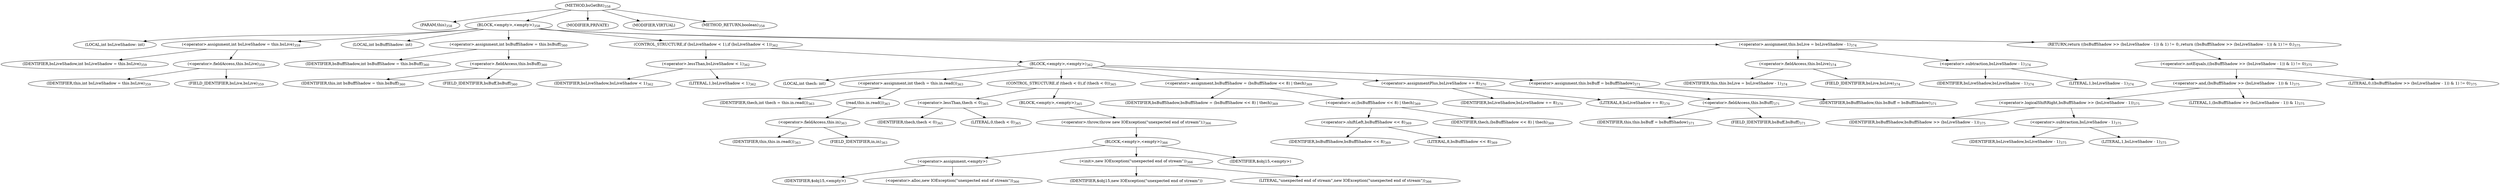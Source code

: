 digraph "bsGetBit" {  
"1136" [label = <(METHOD,bsGetBit)<SUB>358</SUB>> ]
"82" [label = <(PARAM,this)<SUB>358</SUB>> ]
"1137" [label = <(BLOCK,&lt;empty&gt;,&lt;empty&gt;)<SUB>358</SUB>> ]
"1138" [label = <(LOCAL,int bsLiveShadow: int)> ]
"1139" [label = <(&lt;operator&gt;.assignment,int bsLiveShadow = this.bsLive)<SUB>359</SUB>> ]
"1140" [label = <(IDENTIFIER,bsLiveShadow,int bsLiveShadow = this.bsLive)<SUB>359</SUB>> ]
"1141" [label = <(&lt;operator&gt;.fieldAccess,this.bsLive)<SUB>359</SUB>> ]
"81" [label = <(IDENTIFIER,this,int bsLiveShadow = this.bsLive)<SUB>359</SUB>> ]
"1142" [label = <(FIELD_IDENTIFIER,bsLive,bsLive)<SUB>359</SUB>> ]
"1143" [label = <(LOCAL,int bsBuffShadow: int)> ]
"1144" [label = <(&lt;operator&gt;.assignment,int bsBuffShadow = this.bsBuff)<SUB>360</SUB>> ]
"1145" [label = <(IDENTIFIER,bsBuffShadow,int bsBuffShadow = this.bsBuff)<SUB>360</SUB>> ]
"1146" [label = <(&lt;operator&gt;.fieldAccess,this.bsBuff)<SUB>360</SUB>> ]
"83" [label = <(IDENTIFIER,this,int bsBuffShadow = this.bsBuff)<SUB>360</SUB>> ]
"1147" [label = <(FIELD_IDENTIFIER,bsBuff,bsBuff)<SUB>360</SUB>> ]
"1148" [label = <(CONTROL_STRUCTURE,if (bsLiveShadow &lt; 1),if (bsLiveShadow &lt; 1))<SUB>362</SUB>> ]
"1149" [label = <(&lt;operator&gt;.lessThan,bsLiveShadow &lt; 1)<SUB>362</SUB>> ]
"1150" [label = <(IDENTIFIER,bsLiveShadow,bsLiveShadow &lt; 1)<SUB>362</SUB>> ]
"1151" [label = <(LITERAL,1,bsLiveShadow &lt; 1)<SUB>362</SUB>> ]
"1152" [label = <(BLOCK,&lt;empty&gt;,&lt;empty&gt;)<SUB>362</SUB>> ]
"1153" [label = <(LOCAL,int thech: int)> ]
"1154" [label = <(&lt;operator&gt;.assignment,int thech = this.in.read())<SUB>363</SUB>> ]
"1155" [label = <(IDENTIFIER,thech,int thech = this.in.read())<SUB>363</SUB>> ]
"1156" [label = <(read,this.in.read())<SUB>363</SUB>> ]
"1157" [label = <(&lt;operator&gt;.fieldAccess,this.in)<SUB>363</SUB>> ]
"84" [label = <(IDENTIFIER,this,this.in.read())<SUB>363</SUB>> ]
"1158" [label = <(FIELD_IDENTIFIER,in,in)<SUB>363</SUB>> ]
"1159" [label = <(CONTROL_STRUCTURE,if (thech &lt; 0),if (thech &lt; 0))<SUB>365</SUB>> ]
"1160" [label = <(&lt;operator&gt;.lessThan,thech &lt; 0)<SUB>365</SUB>> ]
"1161" [label = <(IDENTIFIER,thech,thech &lt; 0)<SUB>365</SUB>> ]
"1162" [label = <(LITERAL,0,thech &lt; 0)<SUB>365</SUB>> ]
"1163" [label = <(BLOCK,&lt;empty&gt;,&lt;empty&gt;)<SUB>365</SUB>> ]
"1164" [label = <(&lt;operator&gt;.throw,throw new IOException(&quot;unexpected end of stream&quot;);)<SUB>366</SUB>> ]
"1165" [label = <(BLOCK,&lt;empty&gt;,&lt;empty&gt;)<SUB>366</SUB>> ]
"1166" [label = <(&lt;operator&gt;.assignment,&lt;empty&gt;)> ]
"1167" [label = <(IDENTIFIER,$obj15,&lt;empty&gt;)> ]
"1168" [label = <(&lt;operator&gt;.alloc,new IOException(&quot;unexpected end of stream&quot;))<SUB>366</SUB>> ]
"1169" [label = <(&lt;init&gt;,new IOException(&quot;unexpected end of stream&quot;))<SUB>366</SUB>> ]
"1170" [label = <(IDENTIFIER,$obj15,new IOException(&quot;unexpected end of stream&quot;))> ]
"1171" [label = <(LITERAL,&quot;unexpected end of stream&quot;,new IOException(&quot;unexpected end of stream&quot;))<SUB>366</SUB>> ]
"1172" [label = <(IDENTIFIER,$obj15,&lt;empty&gt;)> ]
"1173" [label = <(&lt;operator&gt;.assignment,bsBuffShadow = (bsBuffShadow &lt;&lt; 8) | thech)<SUB>369</SUB>> ]
"1174" [label = <(IDENTIFIER,bsBuffShadow,bsBuffShadow = (bsBuffShadow &lt;&lt; 8) | thech)<SUB>369</SUB>> ]
"1175" [label = <(&lt;operator&gt;.or,(bsBuffShadow &lt;&lt; 8) | thech)<SUB>369</SUB>> ]
"1176" [label = <(&lt;operator&gt;.shiftLeft,bsBuffShadow &lt;&lt; 8)<SUB>369</SUB>> ]
"1177" [label = <(IDENTIFIER,bsBuffShadow,bsBuffShadow &lt;&lt; 8)<SUB>369</SUB>> ]
"1178" [label = <(LITERAL,8,bsBuffShadow &lt;&lt; 8)<SUB>369</SUB>> ]
"1179" [label = <(IDENTIFIER,thech,(bsBuffShadow &lt;&lt; 8) | thech)<SUB>369</SUB>> ]
"1180" [label = <(&lt;operator&gt;.assignmentPlus,bsLiveShadow += 8)<SUB>370</SUB>> ]
"1181" [label = <(IDENTIFIER,bsLiveShadow,bsLiveShadow += 8)<SUB>370</SUB>> ]
"1182" [label = <(LITERAL,8,bsLiveShadow += 8)<SUB>370</SUB>> ]
"1183" [label = <(&lt;operator&gt;.assignment,this.bsBuff = bsBuffShadow)<SUB>371</SUB>> ]
"1184" [label = <(&lt;operator&gt;.fieldAccess,this.bsBuff)<SUB>371</SUB>> ]
"85" [label = <(IDENTIFIER,this,this.bsBuff = bsBuffShadow)<SUB>371</SUB>> ]
"1185" [label = <(FIELD_IDENTIFIER,bsBuff,bsBuff)<SUB>371</SUB>> ]
"1186" [label = <(IDENTIFIER,bsBuffShadow,this.bsBuff = bsBuffShadow)<SUB>371</SUB>> ]
"1187" [label = <(&lt;operator&gt;.assignment,this.bsLive = bsLiveShadow - 1)<SUB>374</SUB>> ]
"1188" [label = <(&lt;operator&gt;.fieldAccess,this.bsLive)<SUB>374</SUB>> ]
"86" [label = <(IDENTIFIER,this,this.bsLive = bsLiveShadow - 1)<SUB>374</SUB>> ]
"1189" [label = <(FIELD_IDENTIFIER,bsLive,bsLive)<SUB>374</SUB>> ]
"1190" [label = <(&lt;operator&gt;.subtraction,bsLiveShadow - 1)<SUB>374</SUB>> ]
"1191" [label = <(IDENTIFIER,bsLiveShadow,bsLiveShadow - 1)<SUB>374</SUB>> ]
"1192" [label = <(LITERAL,1,bsLiveShadow - 1)<SUB>374</SUB>> ]
"1193" [label = <(RETURN,return ((bsBuffShadow &gt;&gt; (bsLiveShadow - 1)) &amp; 1) != 0;,return ((bsBuffShadow &gt;&gt; (bsLiveShadow - 1)) &amp; 1) != 0;)<SUB>375</SUB>> ]
"1194" [label = <(&lt;operator&gt;.notEquals,((bsBuffShadow &gt;&gt; (bsLiveShadow - 1)) &amp; 1) != 0)<SUB>375</SUB>> ]
"1195" [label = <(&lt;operator&gt;.and,(bsBuffShadow &gt;&gt; (bsLiveShadow - 1)) &amp; 1)<SUB>375</SUB>> ]
"1196" [label = <(&lt;operator&gt;.logicalShiftRight,bsBuffShadow &gt;&gt; (bsLiveShadow - 1))<SUB>375</SUB>> ]
"1197" [label = <(IDENTIFIER,bsBuffShadow,bsBuffShadow &gt;&gt; (bsLiveShadow - 1))<SUB>375</SUB>> ]
"1198" [label = <(&lt;operator&gt;.subtraction,bsLiveShadow - 1)<SUB>375</SUB>> ]
"1199" [label = <(IDENTIFIER,bsLiveShadow,bsLiveShadow - 1)<SUB>375</SUB>> ]
"1200" [label = <(LITERAL,1,bsLiveShadow - 1)<SUB>375</SUB>> ]
"1201" [label = <(LITERAL,1,(bsBuffShadow &gt;&gt; (bsLiveShadow - 1)) &amp; 1)<SUB>375</SUB>> ]
"1202" [label = <(LITERAL,0,((bsBuffShadow &gt;&gt; (bsLiveShadow - 1)) &amp; 1) != 0)<SUB>375</SUB>> ]
"1203" [label = <(MODIFIER,PRIVATE)> ]
"1204" [label = <(MODIFIER,VIRTUAL)> ]
"1205" [label = <(METHOD_RETURN,boolean)<SUB>358</SUB>> ]
  "1136" -> "82" 
  "1136" -> "1137" 
  "1136" -> "1203" 
  "1136" -> "1204" 
  "1136" -> "1205" 
  "1137" -> "1138" 
  "1137" -> "1139" 
  "1137" -> "1143" 
  "1137" -> "1144" 
  "1137" -> "1148" 
  "1137" -> "1187" 
  "1137" -> "1193" 
  "1139" -> "1140" 
  "1139" -> "1141" 
  "1141" -> "81" 
  "1141" -> "1142" 
  "1144" -> "1145" 
  "1144" -> "1146" 
  "1146" -> "83" 
  "1146" -> "1147" 
  "1148" -> "1149" 
  "1148" -> "1152" 
  "1149" -> "1150" 
  "1149" -> "1151" 
  "1152" -> "1153" 
  "1152" -> "1154" 
  "1152" -> "1159" 
  "1152" -> "1173" 
  "1152" -> "1180" 
  "1152" -> "1183" 
  "1154" -> "1155" 
  "1154" -> "1156" 
  "1156" -> "1157" 
  "1157" -> "84" 
  "1157" -> "1158" 
  "1159" -> "1160" 
  "1159" -> "1163" 
  "1160" -> "1161" 
  "1160" -> "1162" 
  "1163" -> "1164" 
  "1164" -> "1165" 
  "1165" -> "1166" 
  "1165" -> "1169" 
  "1165" -> "1172" 
  "1166" -> "1167" 
  "1166" -> "1168" 
  "1169" -> "1170" 
  "1169" -> "1171" 
  "1173" -> "1174" 
  "1173" -> "1175" 
  "1175" -> "1176" 
  "1175" -> "1179" 
  "1176" -> "1177" 
  "1176" -> "1178" 
  "1180" -> "1181" 
  "1180" -> "1182" 
  "1183" -> "1184" 
  "1183" -> "1186" 
  "1184" -> "85" 
  "1184" -> "1185" 
  "1187" -> "1188" 
  "1187" -> "1190" 
  "1188" -> "86" 
  "1188" -> "1189" 
  "1190" -> "1191" 
  "1190" -> "1192" 
  "1193" -> "1194" 
  "1194" -> "1195" 
  "1194" -> "1202" 
  "1195" -> "1196" 
  "1195" -> "1201" 
  "1196" -> "1197" 
  "1196" -> "1198" 
  "1198" -> "1199" 
  "1198" -> "1200" 
}
